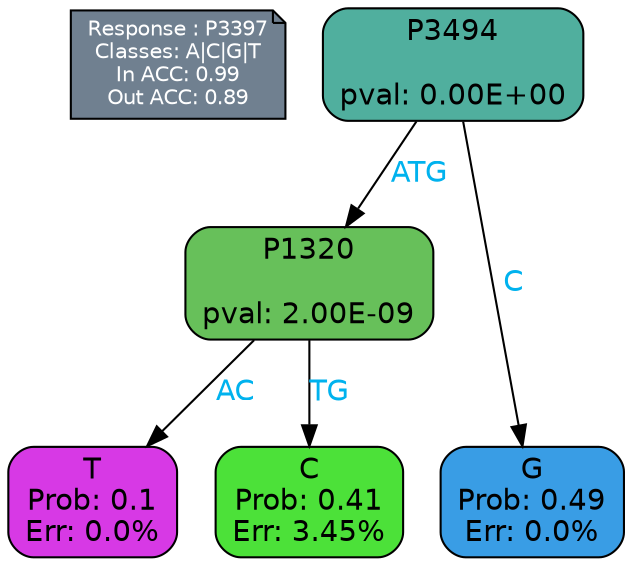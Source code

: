 digraph Tree {
node [shape=box, style="filled, rounded", color="black", fontname=helvetica] ;
graph [ranksep=equally, splines=polylines, bgcolor=transparent, dpi=600] ;
edge [fontname=helvetica] ;
LEGEND [label="Response : P3397
Classes: A|C|G|T
In ACC: 0.99
Out ACC: 0.89
",shape=note,align=left,style=filled,fillcolor="slategray",fontcolor="white",fontsize=10];1 [label="P3494

pval: 0.00E+00", fillcolor="#50af9e"] ;
2 [label="P1320

pval: 2.00E-09", fillcolor="#67c05a"] ;
3 [label="T
Prob: 0.1
Err: 0.0%", fillcolor="#d739e5"] ;
4 [label="C
Prob: 0.41
Err: 3.45%", fillcolor="#4ce139"] ;
5 [label="G
Prob: 0.49
Err: 0.0%", fillcolor="#399de5"] ;
1 -> 2 [label="ATG",fontcolor=deepskyblue2] ;
1 -> 5 [label="C",fontcolor=deepskyblue2] ;
2 -> 3 [label="AC",fontcolor=deepskyblue2] ;
2 -> 4 [label="TG",fontcolor=deepskyblue2] ;
{rank = same; 3;4;5;}{rank = same; LEGEND;1;}}